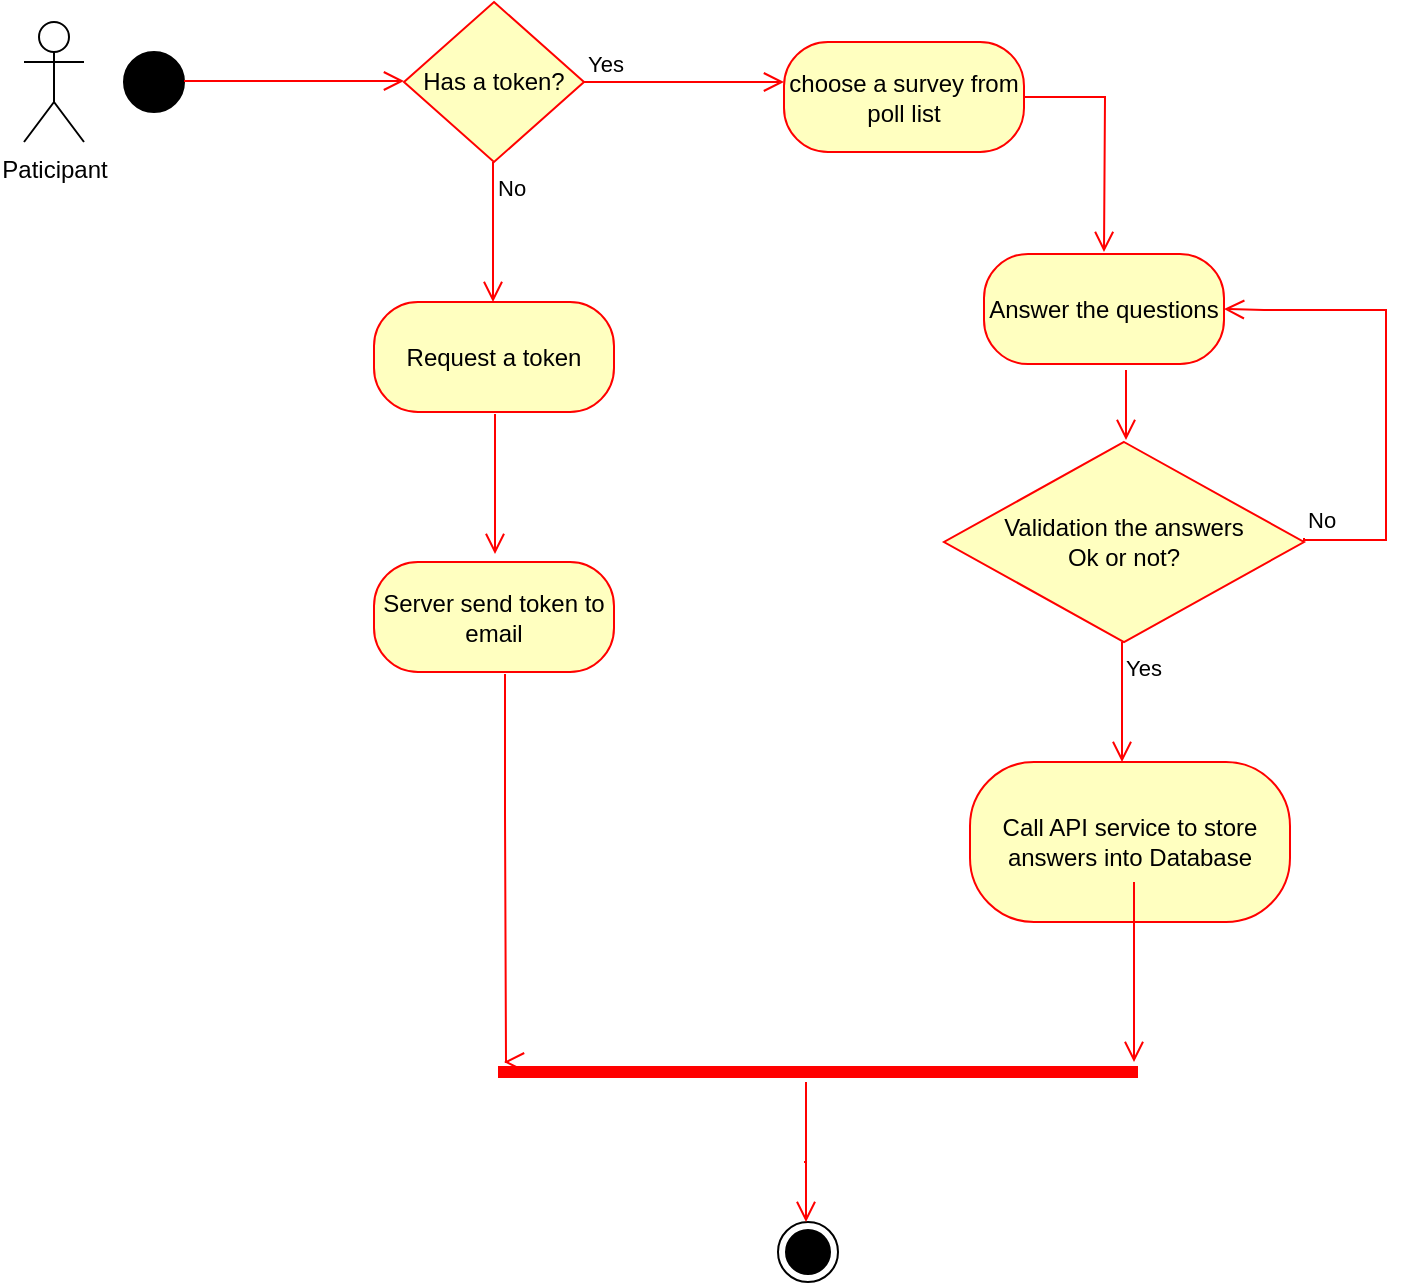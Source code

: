 <mxfile version="21.6.5" type="device">
  <diagram name="Page-1" id="HbUFPzHRWxl-eESFbfk5">
    <mxGraphModel dx="1034" dy="508" grid="1" gridSize="10" guides="1" tooltips="1" connect="1" arrows="1" fold="1" page="1" pageScale="1" pageWidth="850" pageHeight="1100" math="0" shadow="0">
      <root>
        <mxCell id="0" />
        <mxCell id="1" parent="0" />
        <mxCell id="l2GxKSGlaRxRyGF30L9L-34" value="Paticipant" style="shape=umlActor;verticalLabelPosition=bottom;verticalAlign=top;html=1;" parent="1" vertex="1">
          <mxGeometry x="30" y="50" width="30" height="60" as="geometry" />
        </mxCell>
        <mxCell id="l2GxKSGlaRxRyGF30L9L-37" value="choose a survey from poll list" style="rounded=1;whiteSpace=wrap;html=1;arcSize=40;fontColor=#000000;fillColor=#ffffc0;strokeColor=#ff0000;" parent="1" vertex="1">
          <mxGeometry x="410" y="60" width="120" height="55" as="geometry" />
        </mxCell>
        <mxCell id="l2GxKSGlaRxRyGF30L9L-38" value="" style="edgeStyle=orthogonalEdgeStyle;html=1;verticalAlign=bottom;endArrow=open;endSize=8;strokeColor=#ff0000;rounded=0;" parent="1" source="l2GxKSGlaRxRyGF30L9L-37" edge="1">
          <mxGeometry relative="1" as="geometry">
            <mxPoint x="570" y="165" as="targetPoint" />
          </mxGeometry>
        </mxCell>
        <mxCell id="l2GxKSGlaRxRyGF30L9L-39" value="Has a token?" style="rhombus;whiteSpace=wrap;html=1;fontColor=#000000;fillColor=#ffffc0;strokeColor=#ff0000;" parent="1" vertex="1">
          <mxGeometry x="220" y="40" width="90" height="80" as="geometry" />
        </mxCell>
        <mxCell id="l2GxKSGlaRxRyGF30L9L-43" value="Yes" style="edgeStyle=orthogonalEdgeStyle;html=1;align=left;verticalAlign=bottom;endArrow=open;endSize=8;strokeColor=#ff0000;rounded=0;" parent="1" edge="1">
          <mxGeometry x="-1" relative="1" as="geometry">
            <mxPoint x="410" y="80" as="targetPoint" />
            <mxPoint x="310" y="80" as="sourcePoint" />
          </mxGeometry>
        </mxCell>
        <mxCell id="l2GxKSGlaRxRyGF30L9L-44" value="No" style="edgeStyle=orthogonalEdgeStyle;html=1;align=left;verticalAlign=top;endArrow=open;endSize=8;strokeColor=#ff0000;rounded=0;" parent="1" edge="1">
          <mxGeometry x="-1" relative="1" as="geometry">
            <mxPoint x="265" y="190" as="targetPoint" />
            <mxPoint x="264.5" y="120" as="sourcePoint" />
            <Array as="points">
              <mxPoint x="265" y="190" />
              <mxPoint x="265" y="190" />
            </Array>
            <mxPoint as="offset" />
          </mxGeometry>
        </mxCell>
        <mxCell id="l2GxKSGlaRxRyGF30L9L-47" value="Request a token" style="rounded=1;whiteSpace=wrap;html=1;arcSize=40;fontColor=#000000;fillColor=#ffffc0;strokeColor=#ff0000;" parent="1" vertex="1">
          <mxGeometry x="205" y="190" width="120" height="55" as="geometry" />
        </mxCell>
        <mxCell id="l2GxKSGlaRxRyGF30L9L-48" value="Answer the questions" style="rounded=1;whiteSpace=wrap;html=1;arcSize=40;fontColor=#000000;fillColor=#ffffc0;strokeColor=#ff0000;" parent="1" vertex="1">
          <mxGeometry x="510" y="166" width="120" height="55" as="geometry" />
        </mxCell>
        <mxCell id="l2GxKSGlaRxRyGF30L9L-51" value="Validation the answers&lt;br&gt;Ok or not?" style="rhombus;whiteSpace=wrap;html=1;fontColor=#000000;fillColor=#ffffc0;strokeColor=#ff0000;" parent="1" vertex="1">
          <mxGeometry x="490" y="260" width="180" height="100" as="geometry" />
        </mxCell>
        <mxCell id="l2GxKSGlaRxRyGF30L9L-55" value="No" style="edgeStyle=orthogonalEdgeStyle;html=1;align=left;verticalAlign=bottom;endArrow=open;endSize=8;strokeColor=#ff0000;rounded=0;entryX=1;entryY=0.5;entryDx=0;entryDy=0;" parent="1" target="l2GxKSGlaRxRyGF30L9L-48" edge="1">
          <mxGeometry x="-1" relative="1" as="geometry">
            <mxPoint x="650" y="181.5" as="targetPoint" />
            <mxPoint x="670" y="308" as="sourcePoint" />
            <Array as="points">
              <mxPoint x="670" y="309" />
              <mxPoint x="711" y="309" />
              <mxPoint x="711" y="194" />
              <mxPoint x="650" y="194" />
            </Array>
          </mxGeometry>
        </mxCell>
        <mxCell id="l2GxKSGlaRxRyGF30L9L-56" value="Yes&lt;br&gt;" style="edgeStyle=orthogonalEdgeStyle;html=1;align=left;verticalAlign=top;endArrow=open;endSize=8;strokeColor=#ff0000;rounded=0;" parent="1" edge="1">
          <mxGeometry x="-1" relative="1" as="geometry">
            <mxPoint x="579" y="420" as="targetPoint" />
            <mxPoint x="579" y="360" as="sourcePoint" />
          </mxGeometry>
        </mxCell>
        <mxCell id="l2GxKSGlaRxRyGF30L9L-57" value="Call API service to store answers into Database" style="rounded=1;whiteSpace=wrap;html=1;arcSize=40;fontColor=#000000;fillColor=#ffffc0;strokeColor=#ff0000;" parent="1" vertex="1">
          <mxGeometry x="503" y="420" width="160" height="80" as="geometry" />
        </mxCell>
        <mxCell id="l2GxKSGlaRxRyGF30L9L-59" value="" style="edgeStyle=orthogonalEdgeStyle;html=1;align=left;verticalAlign=top;endArrow=open;endSize=8;strokeColor=#ff0000;rounded=0;" parent="1" edge="1">
          <mxGeometry x="-1" relative="1" as="geometry">
            <mxPoint x="580.5" y="259" as="targetPoint" />
            <mxPoint x="581" y="224" as="sourcePoint" />
            <Array as="points">
              <mxPoint x="580.5" y="259" />
              <mxPoint x="580.5" y="259" />
            </Array>
            <mxPoint as="offset" />
          </mxGeometry>
        </mxCell>
        <mxCell id="PL3IWuBGS5Q22t-hHJg1-1" value="" style="ellipse;fillColor=strokeColor;html=1;" vertex="1" parent="1">
          <mxGeometry x="80" y="65" width="30" height="30" as="geometry" />
        </mxCell>
        <mxCell id="PL3IWuBGS5Q22t-hHJg1-2" value="" style="edgeStyle=orthogonalEdgeStyle;html=1;align=left;verticalAlign=bottom;endArrow=open;endSize=8;strokeColor=#ff0000;rounded=0;" edge="1" parent="1">
          <mxGeometry x="-0.5" y="10" relative="1" as="geometry">
            <mxPoint x="220" y="79.5" as="targetPoint" />
            <mxPoint x="120" y="79.5" as="sourcePoint" />
            <Array as="points">
              <mxPoint x="110" y="80" />
              <mxPoint x="110" y="80" />
            </Array>
            <mxPoint y="1" as="offset" />
          </mxGeometry>
        </mxCell>
        <mxCell id="PL3IWuBGS5Q22t-hHJg1-3" value="Server send token to email" style="rounded=1;whiteSpace=wrap;html=1;arcSize=40;fontColor=#000000;fillColor=#ffffc0;strokeColor=#ff0000;" vertex="1" parent="1">
          <mxGeometry x="205" y="320" width="120" height="55" as="geometry" />
        </mxCell>
        <mxCell id="PL3IWuBGS5Q22t-hHJg1-4" value="" style="edgeStyle=orthogonalEdgeStyle;html=1;align=left;verticalAlign=top;endArrow=open;endSize=8;strokeColor=#ff0000;rounded=0;" edge="1" parent="1">
          <mxGeometry x="1" y="-90" relative="1" as="geometry">
            <mxPoint x="266" y="316" as="targetPoint" />
            <mxPoint x="265.5" y="246" as="sourcePoint" />
            <Array as="points">
              <mxPoint x="266" y="316" />
              <mxPoint x="266" y="316" />
            </Array>
            <mxPoint x="85" y="90" as="offset" />
          </mxGeometry>
        </mxCell>
        <mxCell id="PL3IWuBGS5Q22t-hHJg1-6" value="" style="ellipse;html=1;shape=endState;fillColor=strokeColor;" vertex="1" parent="1">
          <mxGeometry x="407" y="650" width="30" height="30" as="geometry" />
        </mxCell>
        <mxCell id="PL3IWuBGS5Q22t-hHJg1-7" value="" style="shape=line;html=1;strokeWidth=6;strokeColor=#ff0000;" vertex="1" parent="1">
          <mxGeometry x="267" y="570" width="320" height="10" as="geometry" />
        </mxCell>
        <mxCell id="PL3IWuBGS5Q22t-hHJg1-8" value="" style="edgeStyle=orthogonalEdgeStyle;html=1;verticalAlign=bottom;endArrow=open;endSize=8;strokeColor=#ff0000;rounded=0;" edge="1" parent="1">
          <mxGeometry relative="1" as="geometry">
            <mxPoint x="421" y="650" as="targetPoint" />
            <mxPoint x="421" y="580" as="sourcePoint" />
            <Array as="points">
              <mxPoint x="420" y="620" />
              <mxPoint x="422" y="620" />
            </Array>
          </mxGeometry>
        </mxCell>
        <mxCell id="PL3IWuBGS5Q22t-hHJg1-9" value="" style="edgeStyle=orthogonalEdgeStyle;html=1;align=left;verticalAlign=top;endArrow=open;endSize=8;strokeColor=#ff0000;rounded=0;" edge="1" parent="1">
          <mxGeometry x="1" y="-90" relative="1" as="geometry">
            <mxPoint x="270" y="570" as="targetPoint" />
            <mxPoint x="270.5" y="376" as="sourcePoint" />
            <Array as="points">
              <mxPoint x="271" y="446" />
              <mxPoint x="271" y="446" />
            </Array>
            <mxPoint x="85" y="90" as="offset" />
          </mxGeometry>
        </mxCell>
        <mxCell id="PL3IWuBGS5Q22t-hHJg1-10" value="" style="edgeStyle=orthogonalEdgeStyle;html=1;align=left;verticalAlign=top;endArrow=open;endSize=8;strokeColor=#ff0000;rounded=0;" edge="1" parent="1">
          <mxGeometry x="1" y="-90" relative="1" as="geometry">
            <mxPoint x="585" y="570" as="targetPoint" />
            <mxPoint x="585" y="530" as="sourcePoint" />
            <Array as="points">
              <mxPoint x="585" y="480" />
              <mxPoint x="585" y="480" />
            </Array>
            <mxPoint x="85" y="90" as="offset" />
          </mxGeometry>
        </mxCell>
      </root>
    </mxGraphModel>
  </diagram>
</mxfile>
